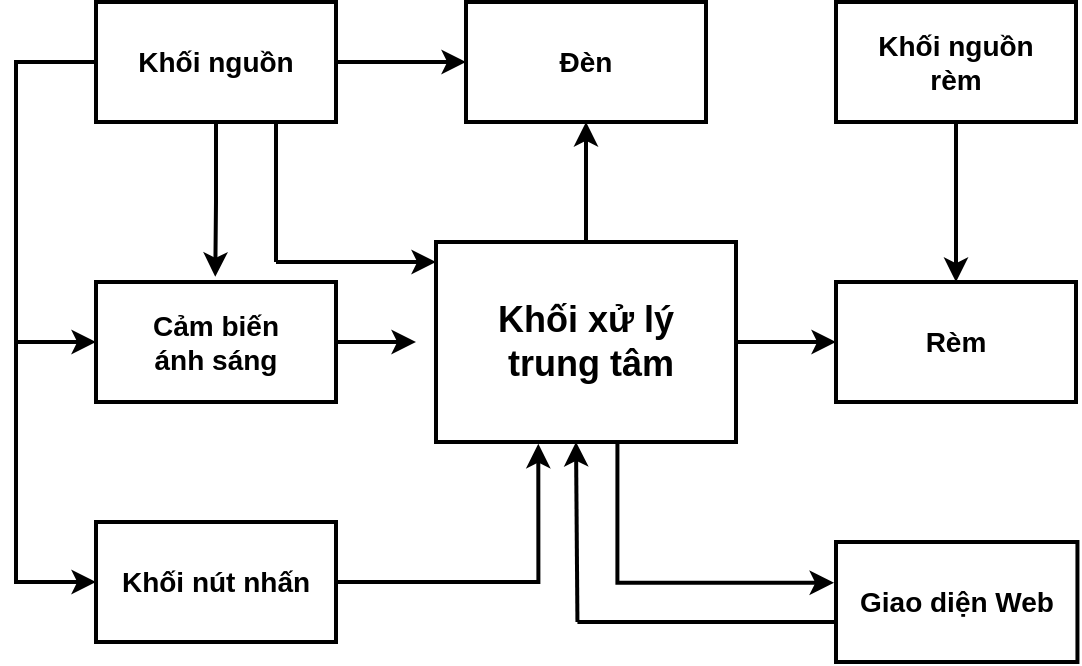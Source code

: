 <mxfile version="18.0.6" type="device"><diagram id="E3AQgmcpcXtWsPodUd8r" name="Page-1"><mxGraphModel dx="1185" dy="729" grid="1" gridSize="10" guides="1" tooltips="1" connect="1" arrows="1" fold="1" page="1" pageScale="1" pageWidth="850" pageHeight="1100" math="0" shadow="0"><root><mxCell id="0"/><mxCell id="1" parent="0"/><mxCell id="4labRQJAnvb4c4UWgCZ2-17" style="edgeStyle=orthogonalEdgeStyle;rounded=0;orthogonalLoop=1;jettySize=auto;html=1;fontSize=14;entryX=-0.008;entryY=0.34;entryDx=0;entryDy=0;entryPerimeter=0;strokeWidth=2;" parent="1" target="4labRQJAnvb4c4UWgCZ2-2" edge="1"><mxGeometry relative="1" as="geometry"><mxPoint x="480" y="480" as="targetPoint"/><mxPoint x="440.72" y="390" as="sourcePoint"/><Array as="points"><mxPoint x="441" y="480"/></Array></mxGeometry></mxCell><mxCell id="4labRQJAnvb4c4UWgCZ2-25" style="edgeStyle=orthogonalEdgeStyle;rounded=0;orthogonalLoop=1;jettySize=auto;html=1;entryX=0.5;entryY=1;entryDx=0;entryDy=0;fontFamily=Times New Roman;fontSize=18;strokeWidth=2;" parent="1" source="4labRQJAnvb4c4UWgCZ2-1" target="4labRQJAnvb4c4UWgCZ2-6" edge="1"><mxGeometry relative="1" as="geometry"/></mxCell><mxCell id="4labRQJAnvb4c4UWgCZ2-27" style="edgeStyle=orthogonalEdgeStyle;rounded=0;orthogonalLoop=1;jettySize=auto;html=1;entryX=0;entryY=0.5;entryDx=0;entryDy=0;fontFamily=Times New Roman;fontSize=18;strokeWidth=2;" parent="1" source="4labRQJAnvb4c4UWgCZ2-1" target="4labRQJAnvb4c4UWgCZ2-7" edge="1"><mxGeometry relative="1" as="geometry"/></mxCell><mxCell id="4labRQJAnvb4c4UWgCZ2-1" value="Khối xử lý&lt;br style=&quot;font-size: 18px;&quot;&gt;&amp;nbsp;trung tâm" style="rounded=0;whiteSpace=wrap;html=1;fontStyle=1;fontSize=18;strokeWidth=2;" parent="1" vertex="1"><mxGeometry x="350" y="310" width="150" height="100" as="geometry"/></mxCell><mxCell id="4labRQJAnvb4c4UWgCZ2-2" value="Giao diện Web" style="rounded=0;whiteSpace=wrap;html=1;fontStyle=1;fontSize=14;strokeWidth=2;" parent="1" vertex="1"><mxGeometry x="550" y="460" width="120.72" height="60" as="geometry"/></mxCell><mxCell id="XytAYUOUfn6z47ntChfU-1" style="edgeStyle=orthogonalEdgeStyle;rounded=0;orthogonalLoop=1;jettySize=auto;html=1;strokeWidth=2;" edge="1" parent="1" source="4labRQJAnvb4c4UWgCZ2-3"><mxGeometry relative="1" as="geometry"><mxPoint x="340" y="360" as="targetPoint"/></mxGeometry></mxCell><mxCell id="4labRQJAnvb4c4UWgCZ2-3" value="Cảm biến &lt;br style=&quot;font-size: 14px;&quot;&gt;ánh sáng" style="rounded=0;whiteSpace=wrap;html=1;fontStyle=1;fontSize=14;strokeWidth=2;" parent="1" vertex="1"><mxGeometry x="180" y="330" width="120" height="60" as="geometry"/></mxCell><mxCell id="XytAYUOUfn6z47ntChfU-2" style="edgeStyle=orthogonalEdgeStyle;rounded=0;orthogonalLoop=1;jettySize=auto;html=1;strokeWidth=2;entryX=0.341;entryY=1.009;entryDx=0;entryDy=0;entryPerimeter=0;" edge="1" parent="1" source="4labRQJAnvb4c4UWgCZ2-4" target="4labRQJAnvb4c4UWgCZ2-1"><mxGeometry relative="1" as="geometry"><mxPoint x="400" y="420" as="targetPoint"/></mxGeometry></mxCell><mxCell id="4labRQJAnvb4c4UWgCZ2-4" value="Khối nút nhấn" style="rounded=0;whiteSpace=wrap;html=1;fontStyle=1;fontSize=14;strokeWidth=2;" parent="1" vertex="1"><mxGeometry x="180" y="450" width="120" height="60" as="geometry"/></mxCell><mxCell id="4labRQJAnvb4c4UWgCZ2-9" style="edgeStyle=orthogonalEdgeStyle;rounded=0;orthogonalLoop=1;jettySize=auto;html=1;entryX=0.497;entryY=-0.044;entryDx=0;entryDy=0;entryPerimeter=0;fontSize=14;strokeWidth=2;" parent="1" source="4labRQJAnvb4c4UWgCZ2-5" target="4labRQJAnvb4c4UWgCZ2-3" edge="1"><mxGeometry relative="1" as="geometry"><mxPoint x="240" y="320" as="targetPoint"/></mxGeometry></mxCell><mxCell id="4labRQJAnvb4c4UWgCZ2-10" style="edgeStyle=orthogonalEdgeStyle;rounded=0;orthogonalLoop=1;jettySize=auto;html=1;entryX=0;entryY=0.5;entryDx=0;entryDy=0;fontSize=14;strokeWidth=2;" parent="1" source="4labRQJAnvb4c4UWgCZ2-5" target="4labRQJAnvb4c4UWgCZ2-4" edge="1"><mxGeometry relative="1" as="geometry"><mxPoint x="160" y="470" as="targetPoint"/><Array as="points"><mxPoint x="140" y="220"/><mxPoint x="140" y="480"/></Array></mxGeometry></mxCell><mxCell id="4labRQJAnvb4c4UWgCZ2-23" style="edgeStyle=orthogonalEdgeStyle;rounded=0;orthogonalLoop=1;jettySize=auto;html=1;entryX=0;entryY=0.5;entryDx=0;entryDy=0;fontFamily=Times New Roman;fontSize=18;strokeWidth=2;" parent="1" source="4labRQJAnvb4c4UWgCZ2-5" target="4labRQJAnvb4c4UWgCZ2-6" edge="1"><mxGeometry relative="1" as="geometry"/></mxCell><mxCell id="4labRQJAnvb4c4UWgCZ2-5" value="Khối nguồn" style="rounded=0;whiteSpace=wrap;html=1;fontStyle=1;fontSize=14;strokeWidth=2;" parent="1" vertex="1"><mxGeometry x="180" y="190" width="120" height="60" as="geometry"/></mxCell><mxCell id="4labRQJAnvb4c4UWgCZ2-6" value="Đèn" style="rounded=0;whiteSpace=wrap;html=1;fontStyle=1;fontSize=14;strokeWidth=2;" parent="1" vertex="1"><mxGeometry x="365" y="190" width="120" height="60" as="geometry"/></mxCell><mxCell id="4labRQJAnvb4c4UWgCZ2-7" value="Rèm" style="rounded=0;whiteSpace=wrap;html=1;fontStyle=1;fontSize=14;strokeWidth=2;" parent="1" vertex="1"><mxGeometry x="550" y="330" width="120" height="60" as="geometry"/></mxCell><mxCell id="4labRQJAnvb4c4UWgCZ2-16" style="edgeStyle=orthogonalEdgeStyle;rounded=0;orthogonalLoop=1;jettySize=auto;html=1;entryX=0.5;entryY=0;entryDx=0;entryDy=0;fontSize=14;strokeWidth=2;" parent="1" source="4labRQJAnvb4c4UWgCZ2-8" target="4labRQJAnvb4c4UWgCZ2-7" edge="1"><mxGeometry relative="1" as="geometry"/></mxCell><mxCell id="4labRQJAnvb4c4UWgCZ2-8" value="Khối nguồn&lt;br style=&quot;font-size: 14px;&quot;&gt;rèm" style="rounded=0;whiteSpace=wrap;html=1;fontStyle=1;fontSize=14;strokeWidth=2;" parent="1" vertex="1"><mxGeometry x="550" y="190" width="120" height="60" as="geometry"/></mxCell><mxCell id="4labRQJAnvb4c4UWgCZ2-11" value="" style="endArrow=none;html=1;rounded=0;entryX=0.75;entryY=1;entryDx=0;entryDy=0;fontSize=14;strokeWidth=2;" parent="1" target="4labRQJAnvb4c4UWgCZ2-5" edge="1"><mxGeometry width="50" height="50" relative="1" as="geometry"><mxPoint x="270" y="320" as="sourcePoint"/><mxPoint x="320" y="260" as="targetPoint"/></mxGeometry></mxCell><mxCell id="4labRQJAnvb4c4UWgCZ2-19" value="" style="endArrow=none;html=1;rounded=0;fontSize=14;strokeWidth=2;" parent="1" edge="1"><mxGeometry width="50" height="50" relative="1" as="geometry"><mxPoint x="420.72" y="500" as="sourcePoint"/><mxPoint x="481" y="500" as="targetPoint"/><Array as="points"><mxPoint x="480.72" y="500"/><mxPoint x="550" y="500"/></Array></mxGeometry></mxCell><mxCell id="4labRQJAnvb4c4UWgCZ2-20" value="" style="endArrow=classic;html=1;rounded=0;fontSize=14;strokeWidth=2;" parent="1" edge="1"><mxGeometry width="50" height="50" relative="1" as="geometry"><mxPoint x="420.72" y="500" as="sourcePoint"/><mxPoint x="420" y="410" as="targetPoint"/></mxGeometry></mxCell><mxCell id="4labRQJAnvb4c4UWgCZ2-21" value="" style="endArrow=classic;html=1;rounded=0;entryX=0;entryY=0.1;entryDx=0;entryDy=0;entryPerimeter=0;fontSize=14;strokeWidth=2;" parent="1" target="4labRQJAnvb4c4UWgCZ2-1" edge="1"><mxGeometry width="50" height="50" relative="1" as="geometry"><mxPoint x="270" y="320" as="sourcePoint"/><mxPoint x="320" y="270" as="targetPoint"/></mxGeometry></mxCell><mxCell id="4labRQJAnvb4c4UWgCZ2-26" value="" style="endArrow=classic;html=1;rounded=0;fontFamily=Times New Roman;fontSize=18;entryX=0;entryY=0.5;entryDx=0;entryDy=0;strokeWidth=2;" parent="1" target="4labRQJAnvb4c4UWgCZ2-3" edge="1"><mxGeometry width="50" height="50" relative="1" as="geometry"><mxPoint x="140" y="360" as="sourcePoint"/><mxPoint x="190" y="310" as="targetPoint"/></mxGeometry></mxCell></root></mxGraphModel></diagram></mxfile>